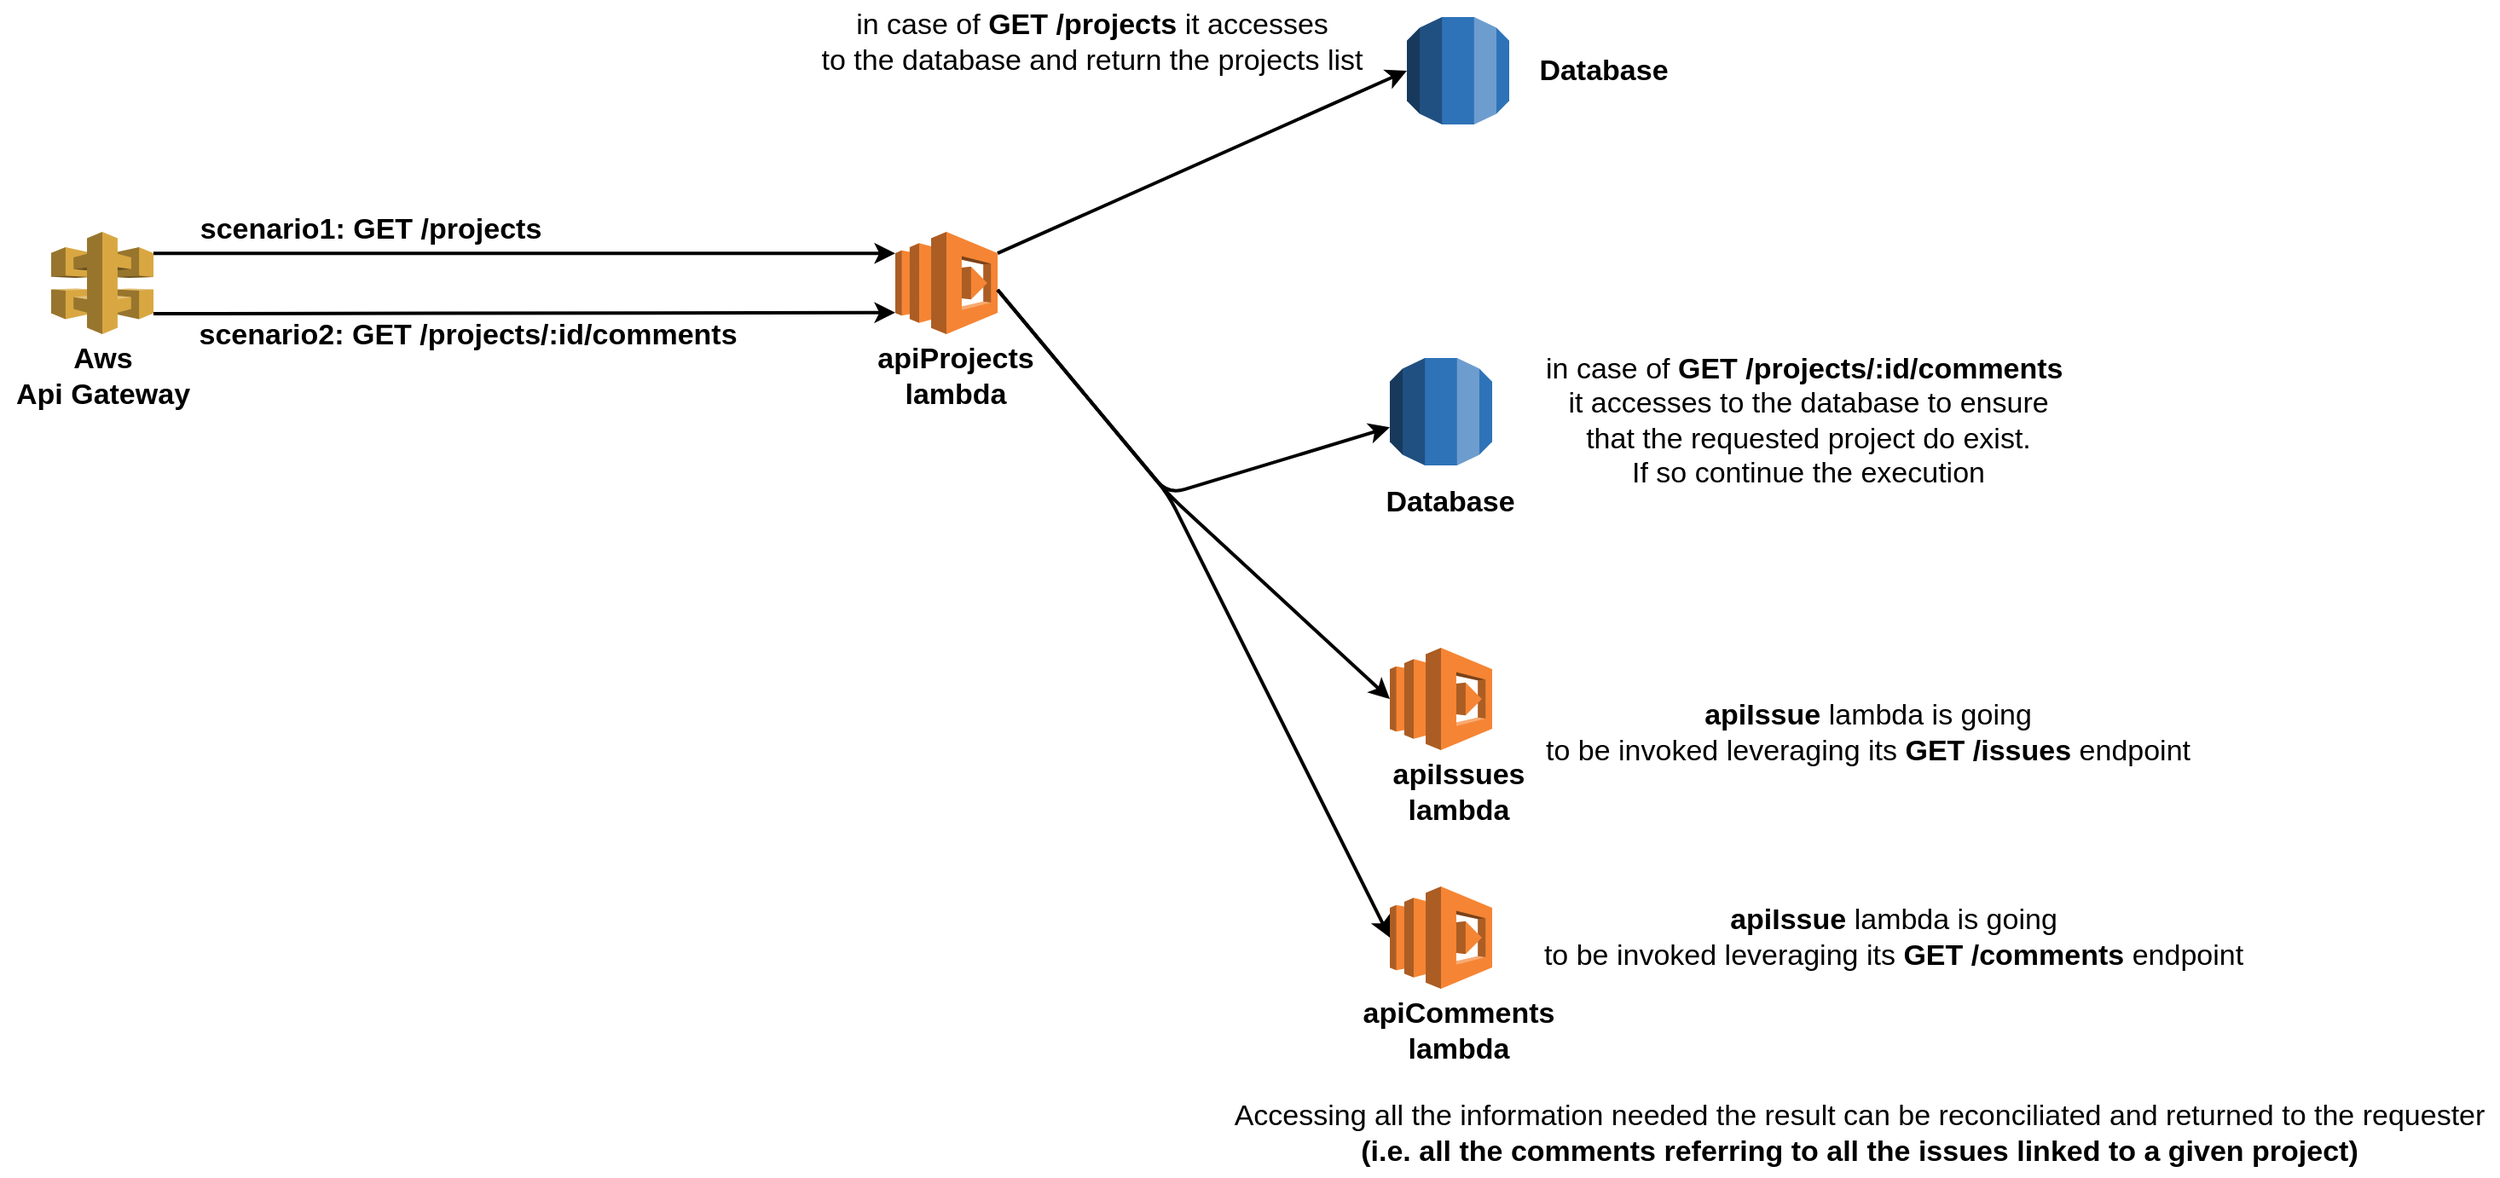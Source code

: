 <mxfile version="14.4.9" type="device"><diagram id="K7bgz82Da70GRdr10shr" name="Page-1"><mxGraphModel dx="1033" dy="571" grid="1" gridSize="10" guides="1" tooltips="1" connect="1" arrows="1" fold="1" page="1" pageScale="1" pageWidth="827" pageHeight="1169" math="0" shadow="0"><root><mxCell id="0"/><mxCell id="1" parent="0"/><mxCell id="-s621_z5YXUzsOmsgAdS-4" value="" style="outlineConnect=0;dashed=0;verticalLabelPosition=bottom;verticalAlign=top;align=center;html=1;shape=mxgraph.aws3.lambda;fillColor=#F58534;gradientColor=none;" vertex="1" parent="1"><mxGeometry x="620" y="266" width="60" height="60" as="geometry"/></mxCell><mxCell id="-s621_z5YXUzsOmsgAdS-7" value="" style="outlineConnect=0;dashed=0;verticalLabelPosition=bottom;verticalAlign=top;align=center;html=1;shape=mxgraph.aws3.api_gateway;fillColor=#D9A741;gradientColor=none;" vertex="1" parent="1"><mxGeometry x="125" y="266" width="60" height="60" as="geometry"/></mxCell><mxCell id="-s621_z5YXUzsOmsgAdS-12" value="" style="outlineConnect=0;dashed=0;verticalLabelPosition=bottom;verticalAlign=top;align=center;html=1;shape=mxgraph.aws3.rds;fillColor=#2E73B8;gradientColor=none;" vertex="1" parent="1"><mxGeometry x="920" y="140" width="60" height="63" as="geometry"/></mxCell><mxCell id="-s621_z5YXUzsOmsgAdS-16" value="Database" style="text;html=1;align=center;verticalAlign=middle;resizable=0;points=[];autosize=1;fontSize=17;fontStyle=1" vertex="1" parent="1"><mxGeometry x="990" y="156.5" width="90" height="30" as="geometry"/></mxCell><mxCell id="-s621_z5YXUzsOmsgAdS-17" value="Aws &lt;br&gt;Api Gateway" style="text;html=1;align=center;verticalAlign=middle;resizable=0;points=[];autosize=1;fontSize=17;fontStyle=1" vertex="1" parent="1"><mxGeometry x="95" y="326" width="120" height="50" as="geometry"/></mxCell><mxCell id="-s621_z5YXUzsOmsgAdS-20" value="apiProjects &lt;br&gt;lambda" style="text;html=1;align=center;verticalAlign=middle;resizable=0;points=[];autosize=1;fontSize=17;fontStyle=1" vertex="1" parent="1"><mxGeometry x="600" y="326" width="110" height="50" as="geometry"/></mxCell><mxCell id="-s621_z5YXUzsOmsgAdS-21" value="&lt;b&gt;scenario1: GET /projects&lt;/b&gt;" style="text;html=1;align=center;verticalAlign=middle;resizable=0;points=[];autosize=1;fontSize=17;" vertex="1" parent="1"><mxGeometry x="202" y="250" width="220" height="30" as="geometry"/></mxCell><mxCell id="-s621_z5YXUzsOmsgAdS-26" value="" style="endArrow=classic;html=1;strokeWidth=2;fontSize=17;exitX=1;exitY=0.21;exitDx=0;exitDy=0;exitPerimeter=0;entryX=0;entryY=0.21;entryDx=0;entryDy=0;entryPerimeter=0;" edge="1" parent="1" source="-s621_z5YXUzsOmsgAdS-7" target="-s621_z5YXUzsOmsgAdS-4"><mxGeometry width="50" height="50" relative="1" as="geometry"><mxPoint x="243" y="280" as="sourcePoint"/><mxPoint x="623" y="280" as="targetPoint"/></mxGeometry></mxCell><mxCell id="-s621_z5YXUzsOmsgAdS-29" value="" style="endArrow=classic;html=1;strokeWidth=2;fontSize=17;exitX=1;exitY=0.8;exitDx=0;exitDy=0;exitPerimeter=0;entryX=0;entryY=0.79;entryDx=0;entryDy=0;entryPerimeter=0;" edge="1" parent="1" source="-s621_z5YXUzsOmsgAdS-7" target="-s621_z5YXUzsOmsgAdS-4"><mxGeometry width="50" height="50" relative="1" as="geometry"><mxPoint x="245" y="328.82" as="sourcePoint"/><mxPoint x="625" y="314" as="targetPoint"/></mxGeometry></mxCell><mxCell id="-s621_z5YXUzsOmsgAdS-31" value="&lt;b&gt;scenario2:&amp;nbsp;&lt;/b&gt;&lt;b&gt;GET&amp;nbsp;&lt;/b&gt;&lt;b&gt;/projects/:id/comments&lt;/b&gt;" style="text;html=1;align=center;verticalAlign=middle;resizable=0;points=[];autosize=1;fontSize=17;" vertex="1" parent="1"><mxGeometry x="204" y="312" width="330" height="30" as="geometry"/></mxCell><mxCell id="-s621_z5YXUzsOmsgAdS-32" value="" style="endArrow=classic;html=1;strokeWidth=2;fontSize=17;exitX=1;exitY=0.21;exitDx=0;exitDy=0;exitPerimeter=0;entryX=0;entryY=0.5;entryDx=0;entryDy=0;entryPerimeter=0;" edge="1" parent="1" source="-s621_z5YXUzsOmsgAdS-4" target="-s621_z5YXUzsOmsgAdS-12"><mxGeometry width="50" height="50" relative="1" as="geometry"><mxPoint x="730" y="270" as="sourcePoint"/><mxPoint x="910" y="190" as="targetPoint"/></mxGeometry></mxCell><mxCell id="-s621_z5YXUzsOmsgAdS-33" value="in case of &lt;b&gt;GET /projects&lt;/b&gt; it accesses &lt;br&gt;to the database and return the projects list" style="text;html=1;align=center;verticalAlign=middle;resizable=0;points=[];autosize=1;fontSize=17;" vertex="1" parent="1"><mxGeometry x="570" y="130" width="330" height="50" as="geometry"/></mxCell><mxCell id="-s621_z5YXUzsOmsgAdS-34" value="in case of &lt;b&gt;GET /projects/:id/comments&lt;/b&gt;&amp;nbsp;&lt;br&gt;it accesses to the database to ensure &lt;br&gt;that the requested project do exist. &lt;br&gt;If so continue the execution" style="text;html=1;align=center;verticalAlign=middle;resizable=0;points=[];autosize=1;fontSize=17;" vertex="1" parent="1"><mxGeometry x="995" y="332" width="320" height="90" as="geometry"/></mxCell><mxCell id="-s621_z5YXUzsOmsgAdS-35" value="" style="endArrow=classic;html=1;strokeWidth=2;fontSize=17;" edge="1" parent="1" target="-s621_z5YXUzsOmsgAdS-36"><mxGeometry width="50" height="50" relative="1" as="geometry"><mxPoint x="680" y="300" as="sourcePoint"/><mxPoint x="900" y="370" as="targetPoint"/><Array as="points"><mxPoint x="780" y="420"/></Array></mxGeometry></mxCell><mxCell id="-s621_z5YXUzsOmsgAdS-36" value="" style="outlineConnect=0;dashed=0;verticalLabelPosition=bottom;verticalAlign=top;align=center;html=1;shape=mxgraph.aws3.rds;fillColor=#2E73B8;gradientColor=none;" vertex="1" parent="1"><mxGeometry x="910" y="340" width="60" height="63" as="geometry"/></mxCell><mxCell id="-s621_z5YXUzsOmsgAdS-37" value="Database" style="text;html=1;align=center;verticalAlign=middle;resizable=0;points=[];autosize=1;fontSize=17;fontStyle=1" vertex="1" parent="1"><mxGeometry x="900" y="410" width="90" height="30" as="geometry"/></mxCell><mxCell id="-s621_z5YXUzsOmsgAdS-38" value="" style="outlineConnect=0;dashed=0;verticalLabelPosition=bottom;verticalAlign=top;align=center;html=1;shape=mxgraph.aws3.lambda;fillColor=#F58534;gradientColor=none;" vertex="1" parent="1"><mxGeometry x="910" y="510" width="60" height="60" as="geometry"/></mxCell><mxCell id="-s621_z5YXUzsOmsgAdS-39" value="" style="outlineConnect=0;dashed=0;verticalLabelPosition=bottom;verticalAlign=top;align=center;html=1;shape=mxgraph.aws3.lambda;fillColor=#F58534;gradientColor=none;" vertex="1" parent="1"><mxGeometry x="910" y="650" width="60" height="60" as="geometry"/></mxCell><mxCell id="-s621_z5YXUzsOmsgAdS-40" value="" style="endArrow=classic;html=1;strokeWidth=2;fontSize=17;entryX=0;entryY=0.5;entryDx=0;entryDy=0;entryPerimeter=0;" edge="1" parent="1" target="-s621_z5YXUzsOmsgAdS-38"><mxGeometry width="50" height="50" relative="1" as="geometry"><mxPoint x="680" y="300" as="sourcePoint"/><mxPoint x="880" y="330" as="targetPoint"/><Array as="points"><mxPoint x="780" y="420"/></Array></mxGeometry></mxCell><mxCell id="-s621_z5YXUzsOmsgAdS-41" value="" style="endArrow=classic;html=1;strokeWidth=2;fontSize=17;entryX=0;entryY=0.5;entryDx=0;entryDy=0;entryPerimeter=0;" edge="1" parent="1" target="-s621_z5YXUzsOmsgAdS-39"><mxGeometry width="50" height="50" relative="1" as="geometry"><mxPoint x="680" y="300" as="sourcePoint"/><mxPoint x="920" y="500" as="targetPoint"/><Array as="points"><mxPoint x="780" y="420"/></Array></mxGeometry></mxCell><mxCell id="-s621_z5YXUzsOmsgAdS-42" value="&lt;b&gt;apiIssue&lt;/b&gt; lambda is going &lt;br&gt;to be invoked leveraging its &lt;b&gt;GET /issues&lt;/b&gt; endpoint" style="text;html=1;align=center;verticalAlign=middle;resizable=0;points=[];autosize=1;fontSize=17;" vertex="1" parent="1"><mxGeometry x="995" y="534.5" width="390" height="50" as="geometry"/></mxCell><mxCell id="-s621_z5YXUzsOmsgAdS-43" value="apiIssues&lt;br&gt;lambda" style="text;html=1;align=center;verticalAlign=middle;resizable=0;points=[];autosize=1;fontSize=17;fontStyle=1" vertex="1" parent="1"><mxGeometry x="905" y="570" width="90" height="50" as="geometry"/></mxCell><mxCell id="-s621_z5YXUzsOmsgAdS-44" value="apiComments&lt;br&gt;lambda" style="text;html=1;align=center;verticalAlign=middle;resizable=0;points=[];autosize=1;fontSize=17;fontStyle=1" vertex="1" parent="1"><mxGeometry x="885" y="710" width="130" height="50" as="geometry"/></mxCell><mxCell id="-s621_z5YXUzsOmsgAdS-45" value="&lt;b&gt;apiIssue&lt;/b&gt; lambda is going &lt;br&gt;to be invoked leveraging its &lt;b&gt;GET /comments&lt;/b&gt; endpoint" style="text;html=1;align=center;verticalAlign=middle;resizable=0;points=[];autosize=1;fontSize=17;" vertex="1" parent="1"><mxGeometry x="990" y="655" width="430" height="50" as="geometry"/></mxCell><mxCell id="-s621_z5YXUzsOmsgAdS-46" value="Accessing all the information needed the result can be reconciliated and returned to the requester&lt;br&gt;&lt;b&gt;(i.e. all the comments referring to all the issues linked to a given project)&lt;/b&gt;" style="text;html=1;align=center;verticalAlign=middle;resizable=0;points=[];autosize=1;fontSize=17;" vertex="1" parent="1"><mxGeometry x="810" y="770" width="750" height="50" as="geometry"/></mxCell></root></mxGraphModel></diagram></mxfile>